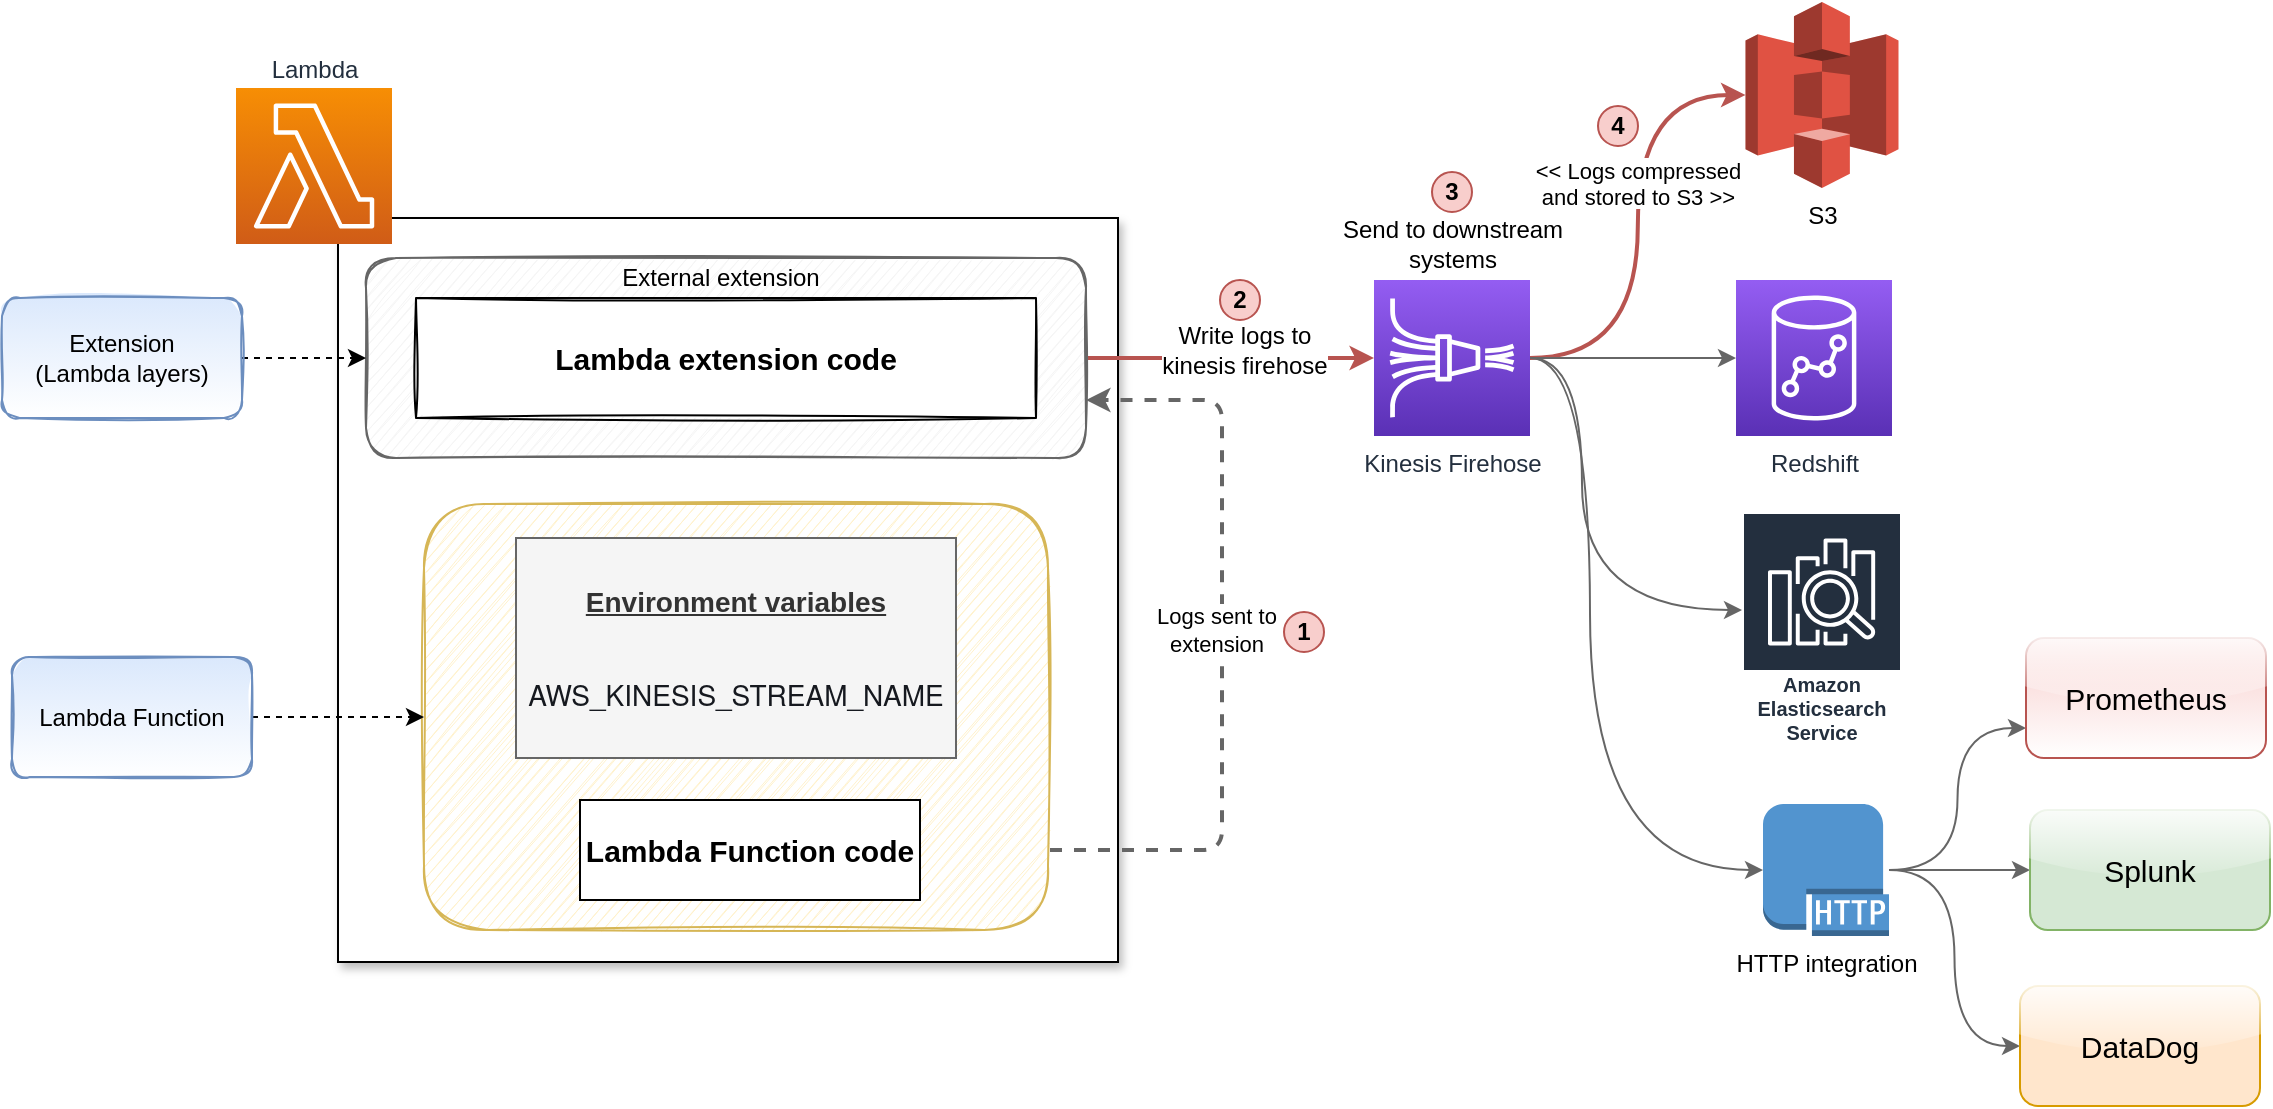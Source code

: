 <mxfile version="14.4.2" type="device"><diagram id="3Ye8V6NO0sOL2bJHbAmu" name="Page-1"><mxGraphModel dx="1506" dy="997" grid="0" gridSize="10" guides="1" tooltips="1" connect="1" arrows="1" fold="1" page="0" pageScale="1" pageWidth="850" pageHeight="1100" math="0" shadow="0"><root><mxCell id="0"/><mxCell id="1" parent="0"/><mxCell id="kdY0nQAAhFVHudrrWfqb-1" value="" style="rounded=0;whiteSpace=wrap;html=1;glass=0;shadow=1;" vertex="1" parent="1"><mxGeometry x="106" y="179" width="390" height="372" as="geometry"/></mxCell><mxCell id="kdY0nQAAhFVHudrrWfqb-2" value="" style="rounded=1;whiteSpace=wrap;html=1;fillColor=#fff2cc;strokeColor=#d6b656;glass=0;shadow=0;sketch=1;" vertex="1" parent="1"><mxGeometry x="149" y="322" width="312" height="213" as="geometry"/></mxCell><mxCell id="kdY0nQAAhFVHudrrWfqb-53" style="edgeStyle=orthogonalEdgeStyle;rounded=0;orthogonalLoop=1;jettySize=auto;html=1;strokeWidth=2;fontSize=16;fillColor=#f8cecc;strokeColor=#b85450;" edge="1" parent="1" source="kdY0nQAAhFVHudrrWfqb-10" target="kdY0nQAAhFVHudrrWfqb-39"><mxGeometry relative="1" as="geometry"/></mxCell><mxCell id="kdY0nQAAhFVHudrrWfqb-64" value="Write logs to &lt;br&gt;kinesis firehose" style="edgeLabel;html=1;align=center;verticalAlign=middle;resizable=0;points=[];fontSize=12;" vertex="1" connectable="0" parent="kdY0nQAAhFVHudrrWfqb-53"><mxGeometry x="-0.167" y="2" relative="1" as="geometry"><mxPoint x="19" y="-2" as="offset"/></mxGeometry></mxCell><mxCell id="kdY0nQAAhFVHudrrWfqb-10" value="" style="rounded=1;whiteSpace=wrap;html=1;fillColor=#f5f5f5;strokeColor=#666666;fontColor=#333333;shadow=0;sketch=1;" vertex="1" parent="1"><mxGeometry x="120" y="199" width="360" height="100" as="geometry"/></mxCell><mxCell id="kdY0nQAAhFVHudrrWfqb-11" value="Lambda extension code" style="rounded=0;whiteSpace=wrap;html=1;glass=0;sketch=1;fontSize=15;fontStyle=1" vertex="1" parent="1"><mxGeometry x="145" y="219" width="310" height="60" as="geometry"/></mxCell><mxCell id="kdY0nQAAhFVHudrrWfqb-12" value="External extension" style="text;html=1;strokeColor=none;fillColor=none;align=center;verticalAlign=middle;whiteSpace=wrap;rounded=0;" vertex="1" parent="1"><mxGeometry x="240" y="199" width="115" height="20" as="geometry"/></mxCell><mxCell id="kdY0nQAAhFVHudrrWfqb-16" style="edgeStyle=orthogonalEdgeStyle;rounded=1;orthogonalLoop=1;jettySize=auto;html=1;strokeWidth=2;dashed=1;fillColor=#f5f5f5;strokeColor=#666666;" edge="1" parent="1"><mxGeometry relative="1" as="geometry"><mxPoint x="480" y="270" as="targetPoint"/><Array as="points"><mxPoint x="548" y="495"/><mxPoint x="548" y="270"/><mxPoint x="480" y="270"/></Array><mxPoint x="462" y="495" as="sourcePoint"/></mxGeometry></mxCell><mxCell id="kdY0nQAAhFVHudrrWfqb-17" value="Logs sent to &lt;br&gt;extension" style="edgeLabel;html=1;align=center;verticalAlign=middle;resizable=0;points=[];" vertex="1" connectable="0" parent="kdY0nQAAhFVHudrrWfqb-16"><mxGeometry x="0.166" y="1" relative="1" as="geometry"><mxPoint x="-2" y="25" as="offset"/></mxGeometry></mxCell><mxCell id="kdY0nQAAhFVHudrrWfqb-18" value="Lambda Function code" style="rounded=0;whiteSpace=wrap;html=1;fontSize=15;fontStyle=1" vertex="1" parent="1"><mxGeometry x="227" y="470" width="170" height="50" as="geometry"/></mxCell><mxCell id="kdY0nQAAhFVHudrrWfqb-19" value="&lt;font style=&quot;font-size: 14px&quot;&gt;&lt;b&gt;&lt;u&gt;Environment variables&lt;/u&gt;&lt;/b&gt;&lt;/font&gt;&lt;br&gt;&lt;br&gt;&lt;br&gt;&lt;span style=&quot;color: rgb(22 , 25 , 31) ; font-family: &amp;#34;amazon ember&amp;#34; , &amp;#34;helvetica neue&amp;#34; , &amp;#34;roboto&amp;#34; , &amp;#34;arial&amp;#34; , sans-serif ; font-size: 14px&quot;&gt;AWS_KINESIS_STREAM_NAME&lt;/span&gt;" style="rounded=0;whiteSpace=wrap;html=1;fillColor=#f5f5f5;strokeColor=#666666;fontColor=#333333;sketch=0;" vertex="1" parent="1"><mxGeometry x="195" y="339" width="220" height="110" as="geometry"/></mxCell><mxCell id="kdY0nQAAhFVHudrrWfqb-22" value="1" style="ellipse;whiteSpace=wrap;html=1;aspect=fixed;fillColor=#f8cecc;strokeColor=#b85450;fontStyle=1" vertex="1" parent="1"><mxGeometry x="579" y="376" width="20" height="20" as="geometry"/></mxCell><mxCell id="kdY0nQAAhFVHudrrWfqb-23" value="2" style="ellipse;whiteSpace=wrap;html=1;aspect=fixed;fillColor=#f8cecc;strokeColor=#b85450;fontStyle=1" vertex="1" parent="1"><mxGeometry x="547" y="210" width="20" height="20" as="geometry"/></mxCell><mxCell id="kdY0nQAAhFVHudrrWfqb-34" style="edgeStyle=orthogonalEdgeStyle;rounded=0;orthogonalLoop=1;jettySize=auto;html=1;dashed=1;" edge="1" parent="1" source="kdY0nQAAhFVHudrrWfqb-35" target="kdY0nQAAhFVHudrrWfqb-10"><mxGeometry relative="1" as="geometry"/></mxCell><mxCell id="kdY0nQAAhFVHudrrWfqb-35" value="Extension&lt;br&gt;(Lambda layers)" style="rounded=1;whiteSpace=wrap;html=1;shadow=0;glass=0;labelBackgroundColor=none;align=center;fillColor=#dae8fc;strokeColor=#6c8ebf;sketch=1;gradientColor=#ffffff;" vertex="1" parent="1"><mxGeometry x="-62" y="219" width="120" height="60" as="geometry"/></mxCell><mxCell id="kdY0nQAAhFVHudrrWfqb-36" style="edgeStyle=orthogonalEdgeStyle;rounded=0;orthogonalLoop=1;jettySize=auto;html=1;dashed=1;entryX=0;entryY=0.5;entryDx=0;entryDy=0;" edge="1" parent="1" source="kdY0nQAAhFVHudrrWfqb-37" target="kdY0nQAAhFVHudrrWfqb-2"><mxGeometry relative="1" as="geometry"><mxPoint x="55" y="479" as="targetPoint"/></mxGeometry></mxCell><mxCell id="kdY0nQAAhFVHudrrWfqb-37" value="Lambda Function" style="rounded=1;whiteSpace=wrap;html=1;shadow=0;glass=0;labelBackgroundColor=none;align=center;fillColor=#dae8fc;strokeColor=#6c8ebf;gradientColor=#ffffff;sketch=1;" vertex="1" parent="1"><mxGeometry x="-57" y="398.5" width="120" height="60" as="geometry"/></mxCell><mxCell id="kdY0nQAAhFVHudrrWfqb-38" value="Lambda" style="points=[[0,0,0],[0.25,0,0],[0.5,0,0],[0.75,0,0],[1,0,0],[0,1,0],[0.25,1,0],[0.5,1,0],[0.75,1,0],[1,1,0],[0,0.25,0],[0,0.5,0],[0,0.75,0],[1,0.25,0],[1,0.5,0],[1,0.75,0]];outlineConnect=0;fontColor=#232F3E;gradientColor=#F78E04;gradientDirection=north;fillColor=#D05C17;strokeColor=#ffffff;dashed=0;verticalLabelPosition=top;verticalAlign=bottom;align=center;html=1;fontSize=12;fontStyle=0;aspect=fixed;shape=mxgraph.aws4.resourceIcon;resIcon=mxgraph.aws4.lambda;shadow=0;sketch=0;labelPosition=center;" vertex="1" parent="1"><mxGeometry x="55" y="114" width="78" height="78" as="geometry"/></mxCell><mxCell id="kdY0nQAAhFVHudrrWfqb-55" style="edgeStyle=orthogonalEdgeStyle;orthogonalLoop=1;jettySize=auto;html=1;entryX=0;entryY=0.5;entryDx=0;entryDy=0;entryPerimeter=0;strokeWidth=2;fontSize=16;curved=1;fillColor=#f8cecc;strokeColor=#b85450;" edge="1" parent="1" source="kdY0nQAAhFVHudrrWfqb-39" target="kdY0nQAAhFVHudrrWfqb-40"><mxGeometry relative="1" as="geometry"/></mxCell><mxCell id="kdY0nQAAhFVHudrrWfqb-69" value="&lt;&lt; Logs compressed &#10;and stored to S3 &gt;&gt;" style="edgeLabel;align=center;verticalAlign=middle;resizable=0;points=[];fontSize=11;fontFamily=Helvetica;" vertex="1" connectable="0" parent="kdY0nQAAhFVHudrrWfqb-55"><mxGeometry x="0.238" y="1" relative="1" as="geometry"><mxPoint x="1.1" y="6.1" as="offset"/></mxGeometry></mxCell><mxCell id="kdY0nQAAhFVHudrrWfqb-56" style="edgeStyle=orthogonalEdgeStyle;curved=1;orthogonalLoop=1;jettySize=auto;html=1;strokeWidth=1;fontSize=16;fillColor=#f5f5f5;strokeColor=#666666;" edge="1" parent="1" source="kdY0nQAAhFVHudrrWfqb-39" target="kdY0nQAAhFVHudrrWfqb-41"><mxGeometry relative="1" as="geometry"/></mxCell><mxCell id="kdY0nQAAhFVHudrrWfqb-57" style="edgeStyle=orthogonalEdgeStyle;curved=1;orthogonalLoop=1;jettySize=auto;html=1;strokeWidth=1;fontSize=16;fillColor=#f5f5f5;strokeColor=#666666;" edge="1" parent="1" source="kdY0nQAAhFVHudrrWfqb-39" target="kdY0nQAAhFVHudrrWfqb-42"><mxGeometry relative="1" as="geometry"><Array as="points"><mxPoint x="728" y="249"/><mxPoint x="728" y="375"/></Array></mxGeometry></mxCell><mxCell id="kdY0nQAAhFVHudrrWfqb-58" style="edgeStyle=orthogonalEdgeStyle;curved=1;orthogonalLoop=1;jettySize=auto;html=1;strokeWidth=1;fontSize=16;fillColor=#f5f5f5;strokeColor=#666666;" edge="1" parent="1" source="kdY0nQAAhFVHudrrWfqb-39" target="kdY0nQAAhFVHudrrWfqb-43"><mxGeometry relative="1" as="geometry"><Array as="points"><mxPoint x="732" y="249"/><mxPoint x="732" y="505"/></Array></mxGeometry></mxCell><mxCell id="kdY0nQAAhFVHudrrWfqb-39" value="Kinesis Firehose" style="points=[[0,0,0],[0.25,0,0],[0.5,0,0],[0.75,0,0],[1,0,0],[0,1,0],[0.25,1,0],[0.5,1,0],[0.75,1,0],[1,1,0],[0,0.25,0],[0,0.5,0],[0,0.75,0],[1,0.25,0],[1,0.5,0],[1,0.75,0]];outlineConnect=0;fontColor=#232F3E;gradientColor=#945DF2;gradientDirection=north;fillColor=#5A30B5;strokeColor=#ffffff;dashed=0;verticalLabelPosition=bottom;verticalAlign=top;align=center;html=1;fontSize=12;fontStyle=0;aspect=fixed;shape=mxgraph.aws4.resourceIcon;resIcon=mxgraph.aws4.kinesis_data_firehose;shadow=0;sketch=0;" vertex="1" parent="1"><mxGeometry x="624" y="210" width="78" height="78" as="geometry"/></mxCell><mxCell id="kdY0nQAAhFVHudrrWfqb-40" value="S3" style="outlineConnect=0;dashed=0;verticalLabelPosition=bottom;verticalAlign=top;align=center;html=1;shape=mxgraph.aws3.s3;fillColor=#E05243;gradientColor=none;shadow=0;sketch=0;" vertex="1" parent="1"><mxGeometry x="809.75" y="71" width="76.5" height="93" as="geometry"/></mxCell><mxCell id="kdY0nQAAhFVHudrrWfqb-41" value="Redshift" style="points=[[0,0,0],[0.25,0,0],[0.5,0,0],[0.75,0,0],[1,0,0],[0,1,0],[0.25,1,0],[0.5,1,0],[0.75,1,0],[1,1,0],[0,0.25,0],[0,0.5,0],[0,0.75,0],[1,0.25,0],[1,0.5,0],[1,0.75,0]];outlineConnect=0;fontColor=#232F3E;gradientColor=#945DF2;gradientDirection=north;fillColor=#5A30B5;strokeColor=#ffffff;dashed=0;verticalLabelPosition=bottom;verticalAlign=top;align=center;html=1;fontSize=12;fontStyle=0;aspect=fixed;shape=mxgraph.aws4.resourceIcon;resIcon=mxgraph.aws4.redshift;shadow=0;sketch=0;" vertex="1" parent="1"><mxGeometry x="805" y="210" width="78" height="78" as="geometry"/></mxCell><mxCell id="kdY0nQAAhFVHudrrWfqb-42" value="Amazon Elasticsearch Service" style="outlineConnect=0;fontColor=#232F3E;gradientColor=none;strokeColor=#ffffff;fillColor=#232F3E;dashed=0;verticalLabelPosition=middle;verticalAlign=bottom;align=center;html=1;whiteSpace=wrap;fontSize=10;fontStyle=1;spacing=3;shape=mxgraph.aws4.productIcon;prIcon=mxgraph.aws4.elasticsearch_service;shadow=0;sketch=0;" vertex="1" parent="1"><mxGeometry x="808" y="326" width="80" height="120" as="geometry"/></mxCell><mxCell id="kdY0nQAAhFVHudrrWfqb-59" style="edgeStyle=orthogonalEdgeStyle;curved=1;orthogonalLoop=1;jettySize=auto;html=1;entryX=0;entryY=0.75;entryDx=0;entryDy=0;strokeWidth=1;fontSize=16;fillColor=#f5f5f5;strokeColor=#666666;" edge="1" parent="1" source="kdY0nQAAhFVHudrrWfqb-43" target="kdY0nQAAhFVHudrrWfqb-47"><mxGeometry relative="1" as="geometry"/></mxCell><mxCell id="kdY0nQAAhFVHudrrWfqb-61" style="edgeStyle=orthogonalEdgeStyle;curved=1;orthogonalLoop=1;jettySize=auto;html=1;strokeWidth=1;fontSize=16;fillColor=#f5f5f5;strokeColor=#666666;" edge="1" parent="1" source="kdY0nQAAhFVHudrrWfqb-43" target="kdY0nQAAhFVHudrrWfqb-48"><mxGeometry relative="1" as="geometry"/></mxCell><mxCell id="kdY0nQAAhFVHudrrWfqb-62" style="edgeStyle=orthogonalEdgeStyle;curved=1;orthogonalLoop=1;jettySize=auto;html=1;entryX=0;entryY=0.5;entryDx=0;entryDy=0;strokeWidth=1;fontSize=16;fillColor=#f5f5f5;strokeColor=#666666;" edge="1" parent="1" source="kdY0nQAAhFVHudrrWfqb-43" target="kdY0nQAAhFVHudrrWfqb-49"><mxGeometry relative="1" as="geometry"/></mxCell><mxCell id="kdY0nQAAhFVHudrrWfqb-43" value="HTTP integration" style="outlineConnect=0;dashed=0;verticalLabelPosition=bottom;verticalAlign=top;align=center;html=1;shape=mxgraph.aws3.http_protocol;fillColor=#5294CF;gradientColor=none;shadow=0;sketch=0;" vertex="1" parent="1"><mxGeometry x="818.5" y="472" width="63" height="66" as="geometry"/></mxCell><mxCell id="kdY0nQAAhFVHudrrWfqb-47" value="Prometheus" style="rounded=1;whiteSpace=wrap;html=1;shadow=0;sketch=0;fontSize=15;fontStyle=0;fillColor=#f8cecc;strokeColor=#b85450;glass=1;gradientColor=#ffffff;fontFamily=Helvetica;" vertex="1" parent="1"><mxGeometry x="950" y="389" width="120" height="60" as="geometry"/></mxCell><mxCell id="kdY0nQAAhFVHudrrWfqb-48" value="Splunk" style="rounded=1;whiteSpace=wrap;html=1;shadow=0;sketch=0;fontSize=15;fontStyle=0;fillColor=#d5e8d4;strokeColor=#82b366;glass=1;" vertex="1" parent="1"><mxGeometry x="952" y="475" width="120" height="60" as="geometry"/></mxCell><mxCell id="kdY0nQAAhFVHudrrWfqb-49" value="DataDog" style="rounded=1;whiteSpace=wrap;html=1;shadow=0;sketch=0;fontSize=15;fontStyle=0;fillColor=#ffe6cc;strokeColor=#d79b00;glass=1;" vertex="1" parent="1"><mxGeometry x="947" y="563" width="120" height="60" as="geometry"/></mxCell><mxCell id="kdY0nQAAhFVHudrrWfqb-67" value="Send to downstream&lt;br&gt;systems" style="edgeLabel;html=1;align=center;verticalAlign=middle;resizable=0;points=[];fontSize=12;" vertex="1" connectable="0" parent="1"><mxGeometry x="511" y="238" as="geometry"><mxPoint x="152" y="-46" as="offset"/></mxGeometry></mxCell><mxCell id="kdY0nQAAhFVHudrrWfqb-68" value="3" style="ellipse;whiteSpace=wrap;html=1;aspect=fixed;fillColor=#f8cecc;strokeColor=#b85450;fontStyle=1" vertex="1" parent="1"><mxGeometry x="653" y="156" width="20" height="20" as="geometry"/></mxCell><mxCell id="kdY0nQAAhFVHudrrWfqb-71" value="4" style="ellipse;whiteSpace=wrap;html=1;aspect=fixed;fillColor=#f8cecc;strokeColor=#b85450;fontStyle=1" vertex="1" parent="1"><mxGeometry x="736" y="123" width="20" height="20" as="geometry"/></mxCell></root></mxGraphModel></diagram></mxfile>